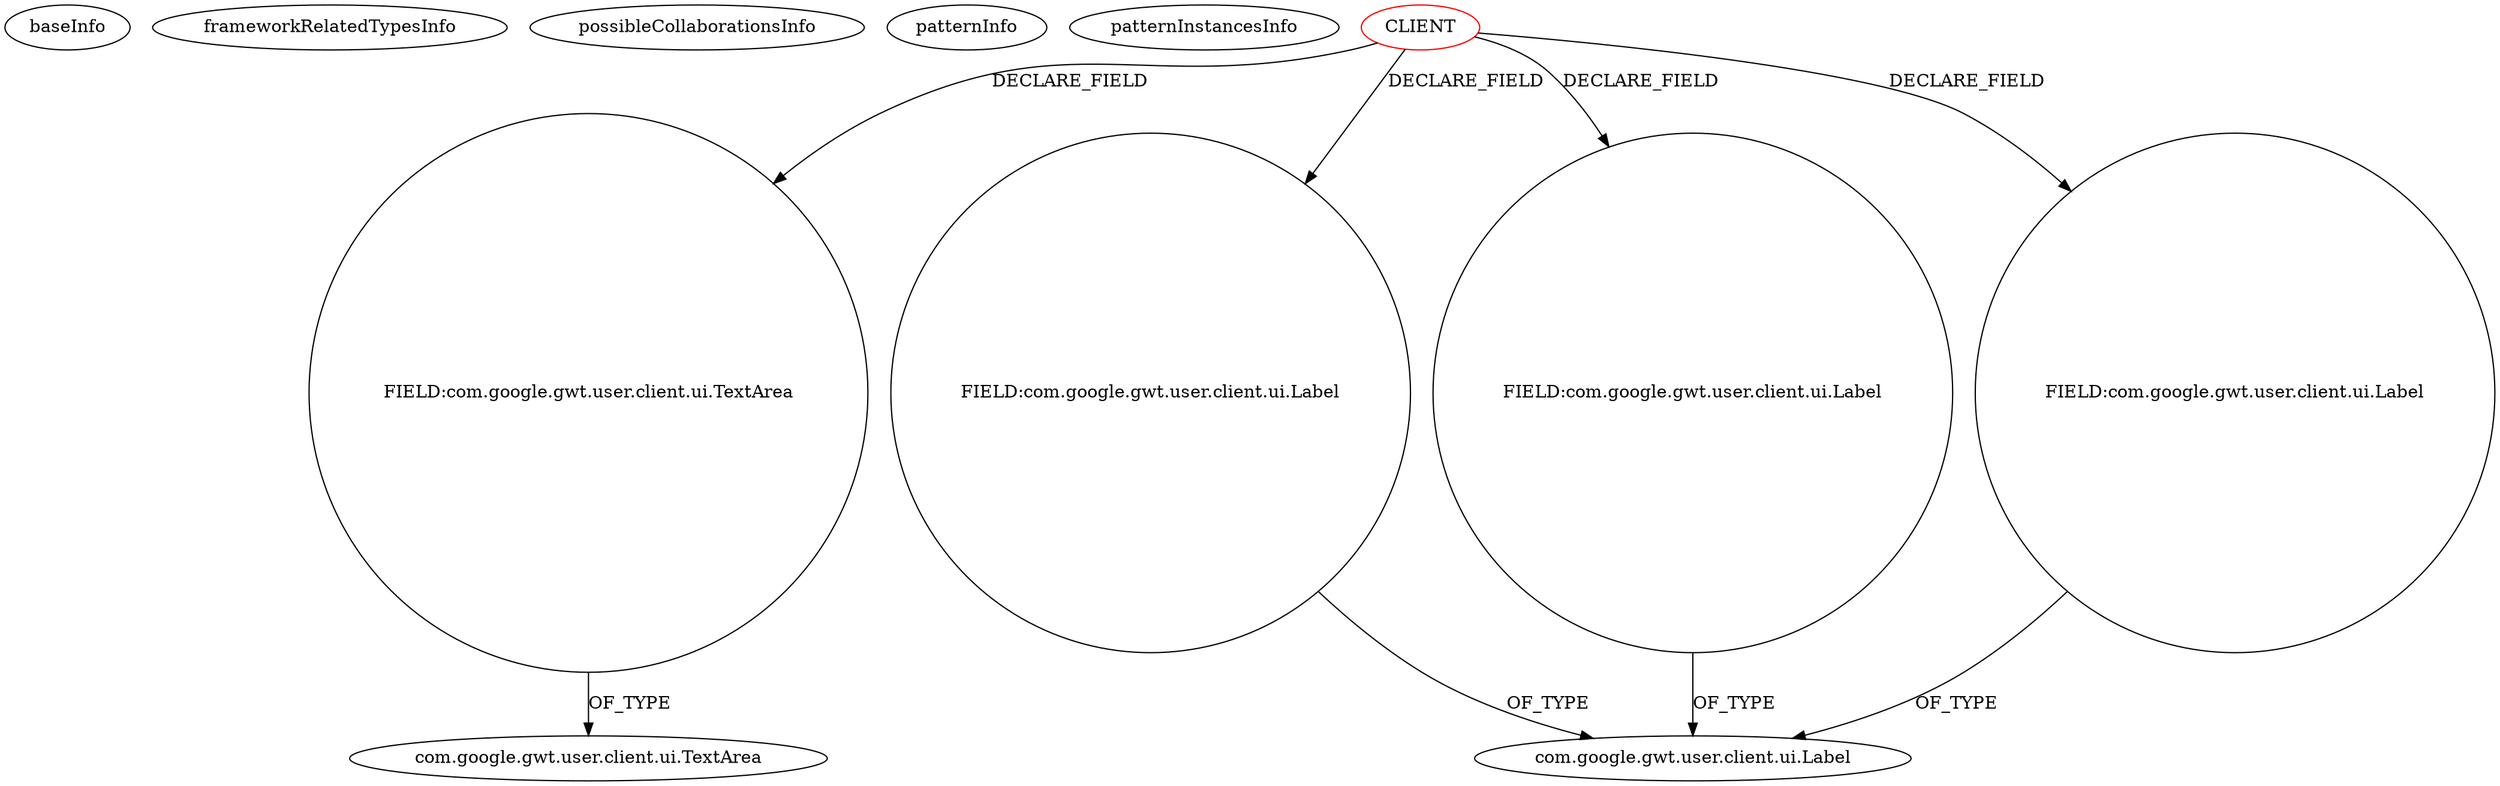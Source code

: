digraph {
baseInfo[graphId=1421,category="pattern",isAnonymous=false,possibleRelation=false]
frameworkRelatedTypesInfo[]
possibleCollaborationsInfo[]
patternInfo[frequency=2.0,patternRootClient=0]
patternInstancesInfo[0="michaeljank-prototype-gwt~/michaeljank-prototype-gwt/prototype-gwt-master/src/main/java/at/apa/ots/manager/frontend/client/local/page/textarea/TextArea.java~TextArea~4054",1="akjava-WebTestMaker~/akjava-WebTestMaker/WebTestMaker-master/src/com/akjava/gwt/webtestmaker/client/WebTestMaker.java~WebTestMaker~655"]
12[label="FIELD:com.google.gwt.user.client.ui.TextArea",vertexType="FIELD_DECLARATION",isFrameworkType=false,shape=circle]
0[label="CLIENT",vertexType="ROOT_CLIENT_CLASS_DECLARATION",isFrameworkType=false,color=red]
6[label="FIELD:com.google.gwt.user.client.ui.Label",vertexType="FIELD_DECLARATION",isFrameworkType=false,shape=circle]
26[label="FIELD:com.google.gwt.user.client.ui.Label",vertexType="FIELD_DECLARATION",isFrameworkType=false,shape=circle]
22[label="FIELD:com.google.gwt.user.client.ui.Label",vertexType="FIELD_DECLARATION",isFrameworkType=false,shape=circle]
13[label="com.google.gwt.user.client.ui.TextArea",vertexType="FRAMEWORK_CLASS_TYPE",isFrameworkType=false]
7[label="com.google.gwt.user.client.ui.Label",vertexType="FRAMEWORK_CLASS_TYPE",isFrameworkType=false]
0->26[label="DECLARE_FIELD"]
0->22[label="DECLARE_FIELD"]
0->12[label="DECLARE_FIELD"]
12->13[label="OF_TYPE"]
0->6[label="DECLARE_FIELD"]
6->7[label="OF_TYPE"]
26->7[label="OF_TYPE"]
22->7[label="OF_TYPE"]
}
